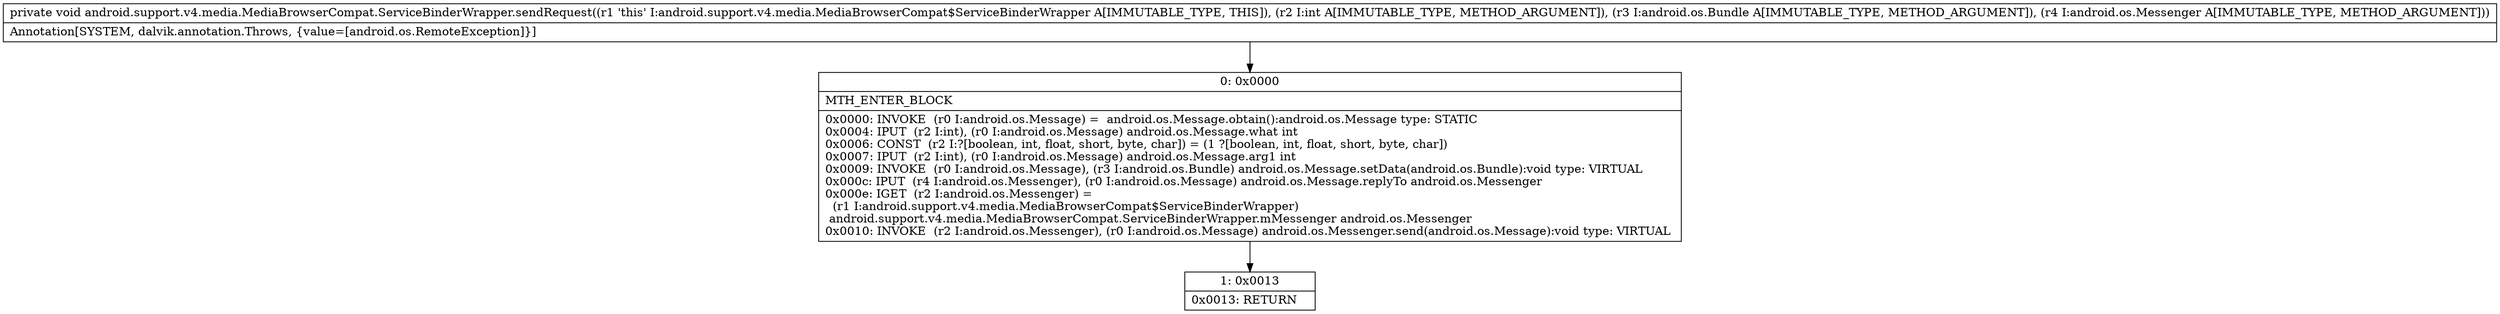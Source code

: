 digraph "CFG forandroid.support.v4.media.MediaBrowserCompat.ServiceBinderWrapper.sendRequest(ILandroid\/os\/Bundle;Landroid\/os\/Messenger;)V" {
Node_0 [shape=record,label="{0\:\ 0x0000|MTH_ENTER_BLOCK\l|0x0000: INVOKE  (r0 I:android.os.Message) =  android.os.Message.obtain():android.os.Message type: STATIC \l0x0004: IPUT  (r2 I:int), (r0 I:android.os.Message) android.os.Message.what int \l0x0006: CONST  (r2 I:?[boolean, int, float, short, byte, char]) = (1 ?[boolean, int, float, short, byte, char]) \l0x0007: IPUT  (r2 I:int), (r0 I:android.os.Message) android.os.Message.arg1 int \l0x0009: INVOKE  (r0 I:android.os.Message), (r3 I:android.os.Bundle) android.os.Message.setData(android.os.Bundle):void type: VIRTUAL \l0x000c: IPUT  (r4 I:android.os.Messenger), (r0 I:android.os.Message) android.os.Message.replyTo android.os.Messenger \l0x000e: IGET  (r2 I:android.os.Messenger) = \l  (r1 I:android.support.v4.media.MediaBrowserCompat$ServiceBinderWrapper)\l android.support.v4.media.MediaBrowserCompat.ServiceBinderWrapper.mMessenger android.os.Messenger \l0x0010: INVOKE  (r2 I:android.os.Messenger), (r0 I:android.os.Message) android.os.Messenger.send(android.os.Message):void type: VIRTUAL \l}"];
Node_1 [shape=record,label="{1\:\ 0x0013|0x0013: RETURN   \l}"];
MethodNode[shape=record,label="{private void android.support.v4.media.MediaBrowserCompat.ServiceBinderWrapper.sendRequest((r1 'this' I:android.support.v4.media.MediaBrowserCompat$ServiceBinderWrapper A[IMMUTABLE_TYPE, THIS]), (r2 I:int A[IMMUTABLE_TYPE, METHOD_ARGUMENT]), (r3 I:android.os.Bundle A[IMMUTABLE_TYPE, METHOD_ARGUMENT]), (r4 I:android.os.Messenger A[IMMUTABLE_TYPE, METHOD_ARGUMENT]))  | Annotation[SYSTEM, dalvik.annotation.Throws, \{value=[android.os.RemoteException]\}]\l}"];
MethodNode -> Node_0;
Node_0 -> Node_1;
}

